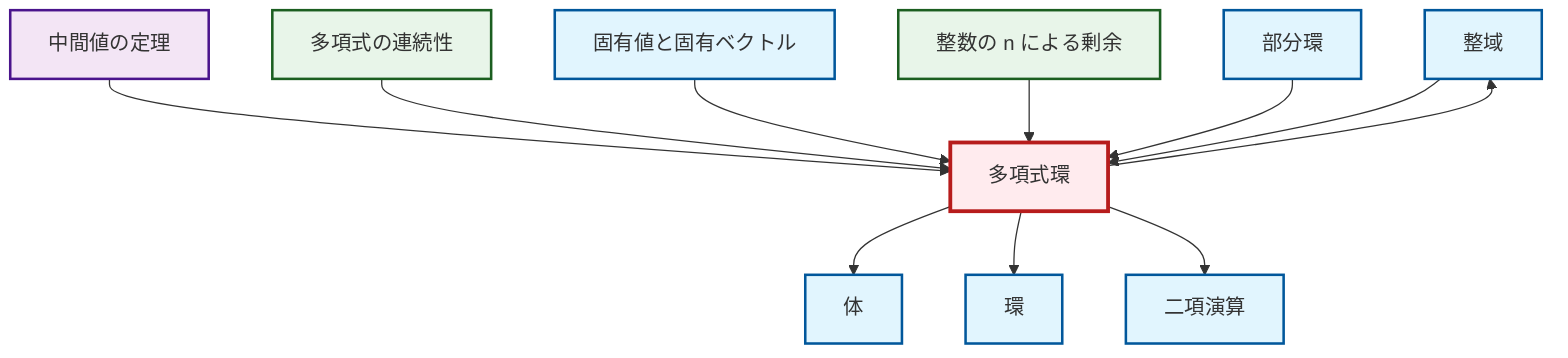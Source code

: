 graph TD
    classDef definition fill:#e1f5fe,stroke:#01579b,stroke-width:2px
    classDef theorem fill:#f3e5f5,stroke:#4a148c,stroke-width:2px
    classDef axiom fill:#fff3e0,stroke:#e65100,stroke-width:2px
    classDef example fill:#e8f5e9,stroke:#1b5e20,stroke-width:2px
    classDef current fill:#ffebee,stroke:#b71c1c,stroke-width:3px
    def-integral-domain["整域"]:::definition
    def-polynomial-ring["多項式環"]:::definition
    thm-intermediate-value["中間値の定理"]:::theorem
    def-binary-operation["二項演算"]:::definition
    def-field["体"]:::definition
    def-ring["環"]:::definition
    ex-quotient-integers-mod-n["整数の n による剰余"]:::example
    def-subring["部分環"]:::definition
    def-eigenvalue-eigenvector["固有値と固有ベクトル"]:::definition
    ex-polynomial-continuity["多項式の連続性"]:::example
    thm-intermediate-value --> def-polynomial-ring
    def-polynomial-ring --> def-field
    ex-polynomial-continuity --> def-polynomial-ring
    def-eigenvalue-eigenvector --> def-polynomial-ring
    ex-quotient-integers-mod-n --> def-polynomial-ring
    def-subring --> def-polynomial-ring
    def-polynomial-ring --> def-ring
    def-integral-domain --> def-polynomial-ring
    def-polynomial-ring --> def-binary-operation
    def-polynomial-ring --> def-integral-domain
    class def-polynomial-ring current